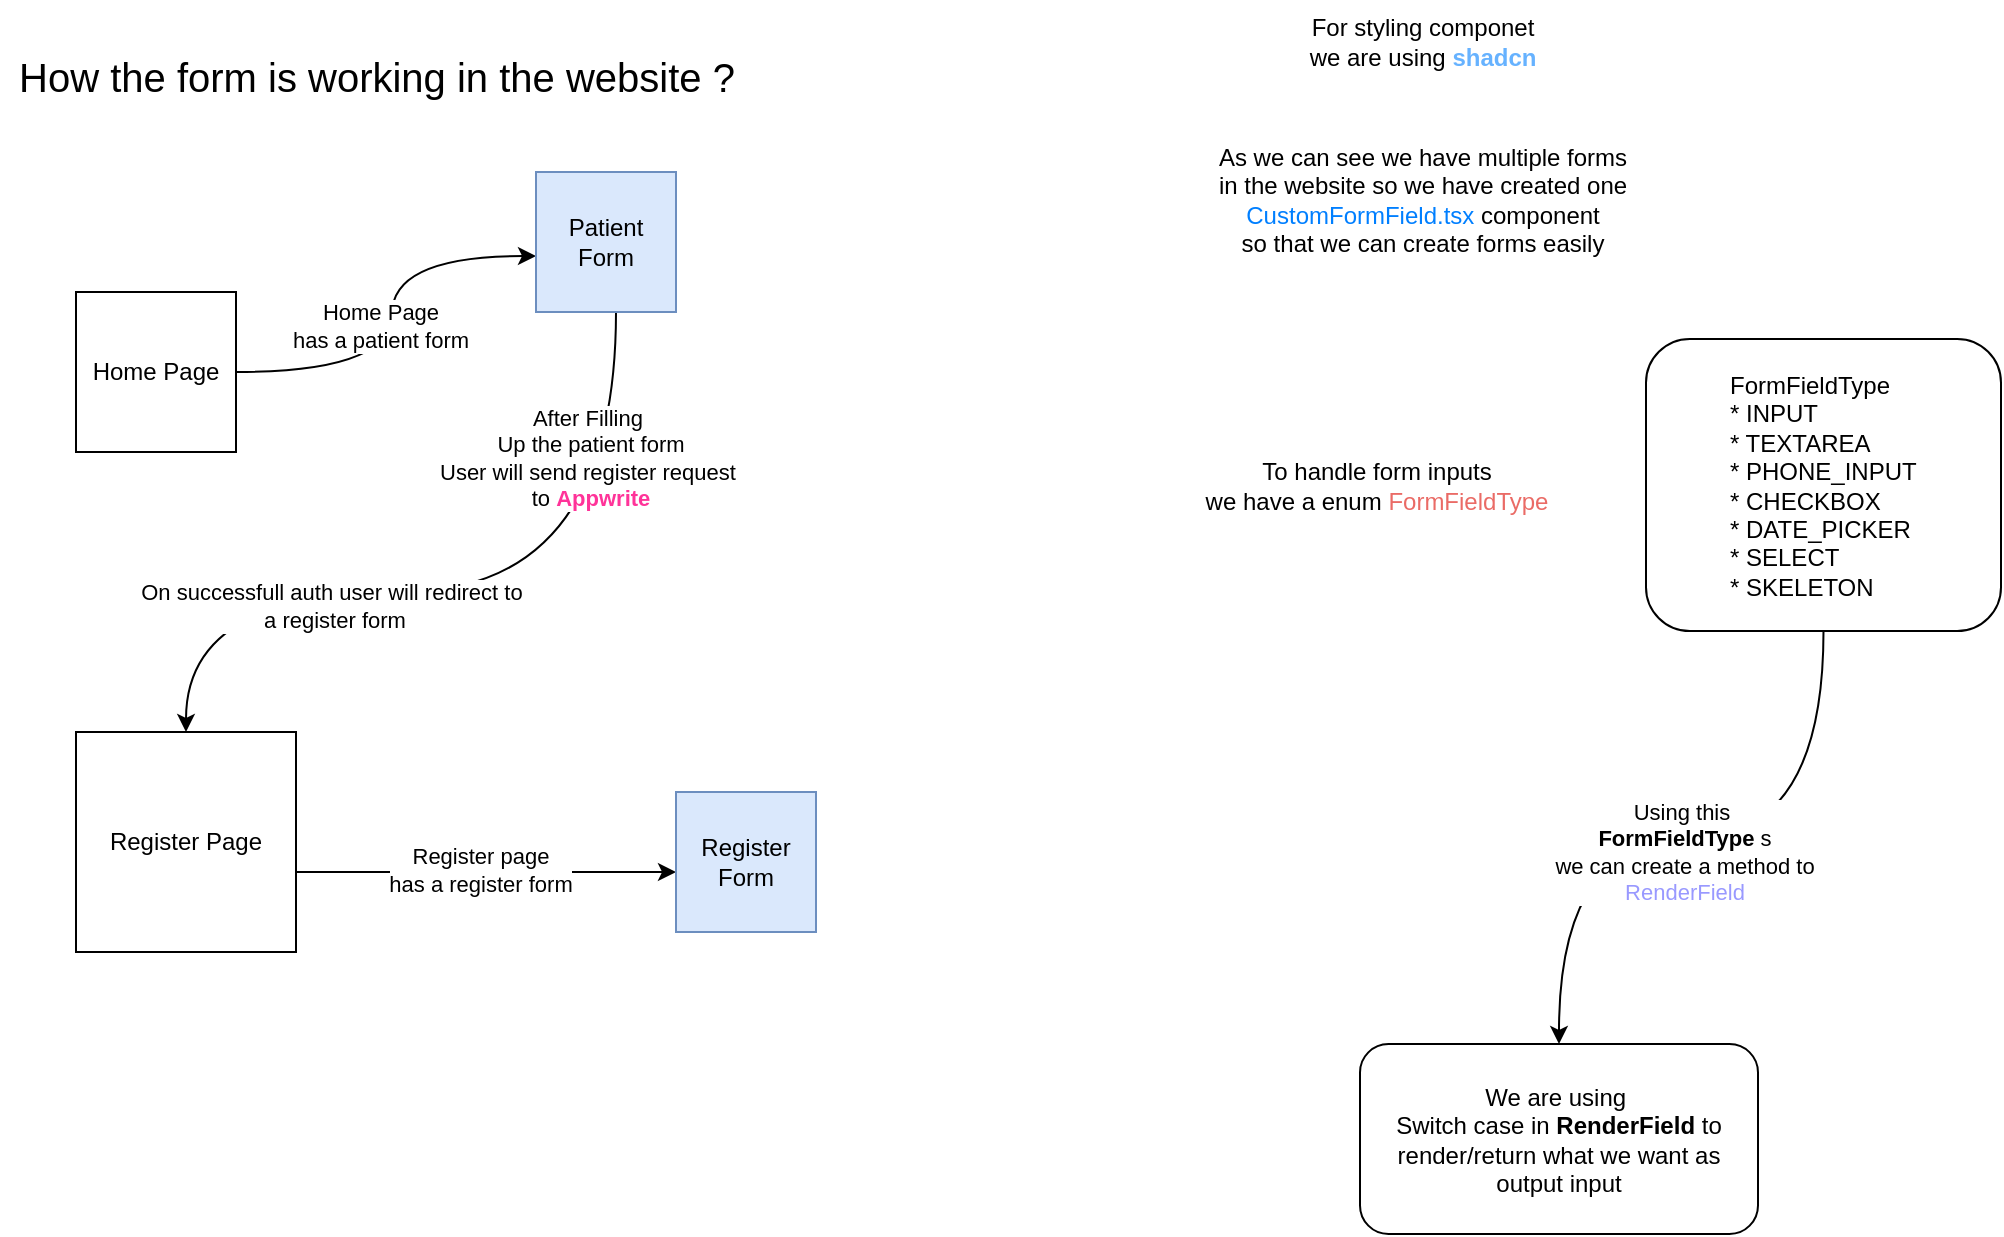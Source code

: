 <mxfile version="24.7.6">
  <diagram name="Page-1" id="gfGuwqxxSRItXzqbuB6H">
    <mxGraphModel dx="1434" dy="790" grid="0" gridSize="10" guides="1" tooltips="1" connect="1" arrows="1" fold="1" page="0" pageScale="1" pageWidth="850" pageHeight="1100" math="0" shadow="0">
      <root>
        <mxCell id="0" />
        <mxCell id="1" parent="0" />
        <mxCell id="tnFT9HJpCabny1uVlbtW-4" style="edgeStyle=orthogonalEdgeStyle;rounded=0;orthogonalLoop=1;jettySize=auto;html=1;curved=1;" parent="1" source="tnFT9HJpCabny1uVlbtW-1" target="tnFT9HJpCabny1uVlbtW-6" edge="1">
          <mxGeometry relative="1" as="geometry">
            <mxPoint x="440" y="200" as="targetPoint" />
            <Array as="points">
              <mxPoint x="418" y="280" />
              <mxPoint x="418" y="222" />
            </Array>
          </mxGeometry>
        </mxCell>
        <mxCell id="tnFT9HJpCabny1uVlbtW-12" value="Home Page&lt;div&gt;has a patient form&lt;/div&gt;" style="edgeLabel;html=1;align=center;verticalAlign=middle;resizable=0;points=[];" parent="tnFT9HJpCabny1uVlbtW-4" vertex="1" connectable="0">
          <mxGeometry x="-0.386" y="-1" relative="1" as="geometry">
            <mxPoint x="8" y="-24" as="offset" />
          </mxGeometry>
        </mxCell>
        <mxCell id="tnFT9HJpCabny1uVlbtW-1" value="Home Page" style="whiteSpace=wrap;html=1;aspect=fixed;" parent="1" vertex="1">
          <mxGeometry x="260" y="240" width="80" height="80" as="geometry" />
        </mxCell>
        <mxCell id="tnFT9HJpCabny1uVlbtW-2" value="&lt;p style=&quot;line-height: 160%;&quot;&gt;&lt;font style=&quot;font-size: 20px;&quot;&gt;How the form is working in the website ?&lt;/font&gt;&lt;/p&gt;" style="text;html=1;align=center;verticalAlign=middle;resizable=0;points=[];autosize=1;strokeColor=none;fillColor=none;" parent="1" vertex="1">
          <mxGeometry x="222" y="106" width="376" height="58" as="geometry" />
        </mxCell>
        <mxCell id="tnFT9HJpCabny1uVlbtW-7" style="edgeStyle=orthogonalEdgeStyle;rounded=0;orthogonalLoop=1;jettySize=auto;html=1;curved=1;" parent="1" source="tnFT9HJpCabny1uVlbtW-6" target="tnFT9HJpCabny1uVlbtW-8" edge="1">
          <mxGeometry relative="1" as="geometry">
            <mxPoint x="500" y="380" as="targetPoint" />
            <Array as="points">
              <mxPoint x="530" y="390" />
            </Array>
          </mxGeometry>
        </mxCell>
        <mxCell id="tnFT9HJpCabny1uVlbtW-11" value="After Filling&amp;nbsp;&lt;div&gt;Up the patient form&lt;/div&gt;&lt;div&gt;User will send register request&amp;nbsp;&lt;/div&gt;&lt;div&gt;to &lt;b&gt;&lt;font color=&quot;#ff3399&quot;&gt;Appwrite&lt;/font&gt;&lt;/b&gt;&lt;/div&gt;" style="edgeLabel;html=1;align=center;verticalAlign=middle;resizable=0;points=[];" parent="tnFT9HJpCabny1uVlbtW-7" vertex="1" connectable="0">
          <mxGeometry x="-0.469" y="-1" relative="1" as="geometry">
            <mxPoint x="-12" y="-40" as="offset" />
          </mxGeometry>
        </mxCell>
        <mxCell id="tnFT9HJpCabny1uVlbtW-13" value="On successfull auth user will redirect to&amp;nbsp;&lt;div&gt;a register form&lt;/div&gt;" style="edgeLabel;html=1;align=center;verticalAlign=middle;resizable=0;points=[];" parent="tnFT9HJpCabny1uVlbtW-7" vertex="1" connectable="0">
          <mxGeometry x="-0.211" y="-1" relative="1" as="geometry">
            <mxPoint x="-114" y="8" as="offset" />
          </mxGeometry>
        </mxCell>
        <mxCell id="tnFT9HJpCabny1uVlbtW-6" value="Patient Form" style="whiteSpace=wrap;html=1;aspect=fixed;fillColor=#dae8fc;strokeColor=#6c8ebf;" parent="1" vertex="1">
          <mxGeometry x="490" y="180" width="70" height="70" as="geometry" />
        </mxCell>
        <mxCell id="tnFT9HJpCabny1uVlbtW-10" style="edgeStyle=orthogonalEdgeStyle;rounded=1;orthogonalLoop=1;jettySize=auto;html=1;curved=0;" parent="1" source="tnFT9HJpCabny1uVlbtW-8" target="tnFT9HJpCabny1uVlbtW-9" edge="1">
          <mxGeometry relative="1" as="geometry">
            <Array as="points">
              <mxPoint x="460" y="530" />
              <mxPoint x="460" y="530" />
            </Array>
          </mxGeometry>
        </mxCell>
        <mxCell id="tnFT9HJpCabny1uVlbtW-15" value="Register page&lt;div&gt;has a register form&lt;/div&gt;" style="edgeLabel;html=1;align=center;verticalAlign=middle;resizable=0;points=[];" parent="tnFT9HJpCabny1uVlbtW-10" vertex="1" connectable="0">
          <mxGeometry x="-0.036" y="1" relative="1" as="geometry">
            <mxPoint as="offset" />
          </mxGeometry>
        </mxCell>
        <mxCell id="tnFT9HJpCabny1uVlbtW-8" value="Register Page" style="whiteSpace=wrap;html=1;aspect=fixed;" parent="1" vertex="1">
          <mxGeometry x="260" y="460" width="110" height="110" as="geometry" />
        </mxCell>
        <mxCell id="tnFT9HJpCabny1uVlbtW-9" value="Register Form" style="whiteSpace=wrap;html=1;aspect=fixed;fillColor=#dae8fc;strokeColor=#6c8ebf;" parent="1" vertex="1">
          <mxGeometry x="560" y="490" width="70" height="70" as="geometry" />
        </mxCell>
        <mxCell id="tnFT9HJpCabny1uVlbtW-17" value="For styling componet&lt;div&gt;we are using &lt;b&gt;&lt;font color=&quot;#66b2ff&quot;&gt;shadcn&lt;/font&gt;&lt;/b&gt;&lt;/div&gt;" style="text;html=1;align=center;verticalAlign=middle;resizable=0;points=[];autosize=1;strokeColor=none;fillColor=none;" parent="1" vertex="1">
          <mxGeometry x="867" y="94" width="131" height="41" as="geometry" />
        </mxCell>
        <mxCell id="tnFT9HJpCabny1uVlbtW-18" value="As we can see we have multiple forms&lt;div&gt;in the website so we have created one&lt;/div&gt;&lt;div&gt;&lt;font color=&quot;#007fff&quot;&gt;CustomFormField.tsx &lt;/font&gt;component&lt;/div&gt;&lt;div&gt;so that we can create forms easily&lt;/div&gt;" style="text;html=1;align=center;verticalAlign=middle;resizable=0;points=[];autosize=1;strokeColor=none;fillColor=none;" parent="1" vertex="1">
          <mxGeometry x="821.5" y="159" width="222" height="70" as="geometry" />
        </mxCell>
        <mxCell id="deVRCwWKzga5-TJNvmj2-11" style="edgeStyle=orthogonalEdgeStyle;rounded=0;orthogonalLoop=1;jettySize=auto;html=1;entryX=0.5;entryY=0;entryDx=0;entryDy=0;curved=1;" edge="1" parent="1" source="deVRCwWKzga5-TJNvmj2-1" target="deVRCwWKzga5-TJNvmj2-5">
          <mxGeometry relative="1" as="geometry" />
        </mxCell>
        <mxCell id="deVRCwWKzga5-TJNvmj2-12" value="Using this&amp;nbsp;&lt;div&gt;&lt;b&gt;FormFieldType&amp;nbsp;&lt;/b&gt;s&lt;/div&gt;&lt;div&gt;we can create a method to&lt;/div&gt;&lt;div&gt;&lt;font color=&quot;#9999ff&quot;&gt;RenderField&lt;/font&gt;&lt;/div&gt;" style="edgeLabel;html=1;align=center;verticalAlign=middle;resizable=0;points=[];" vertex="1" connectable="0" parent="deVRCwWKzga5-TJNvmj2-11">
          <mxGeometry x="0.024" y="7" relative="1" as="geometry">
            <mxPoint as="offset" />
          </mxGeometry>
        </mxCell>
        <mxCell id="deVRCwWKzga5-TJNvmj2-1" value="&lt;blockquote style=&quot;margin: 0 0 0 40px; border: none; padding: 0px;&quot;&gt;&lt;span style=&quot;background-color: initial;&quot;&gt;FormFieldType&lt;br&gt;&lt;/span&gt;&lt;span style=&quot;background-color: initial;&quot;&gt;* INPUT&lt;br&gt;&lt;/span&gt;&lt;span style=&quot;background-color: initial;&quot;&gt;* TEXTAREA&lt;br&gt;&lt;/span&gt;&lt;span style=&quot;background-color: initial;&quot;&gt;* PHONE_INPUT&lt;br&gt;&lt;/span&gt;&lt;span style=&quot;background-color: initial;&quot;&gt;* CHECKBOX&lt;br&gt;&lt;/span&gt;&lt;span style=&quot;background-color: initial;&quot;&gt;* DATE_PICKER&lt;br&gt;&lt;/span&gt;&lt;span style=&quot;background-color: initial;&quot;&gt;* SELECT&lt;/span&gt;&lt;div style=&quot;&quot;&gt;* SKELETON&lt;/div&gt;&lt;/blockquote&gt;" style="whiteSpace=wrap;html=1;align=left;rounded=1;" vertex="1" parent="1">
          <mxGeometry x="1045" y="263.5" width="177.5" height="146" as="geometry" />
        </mxCell>
        <mxCell id="deVRCwWKzga5-TJNvmj2-2" value="To handle form inputs&lt;div&gt;we have a enum &lt;font color=&quot;#ea6b66&quot;&gt;FormFieldType&lt;/font&gt;&lt;/div&gt;" style="text;html=1;align=center;verticalAlign=middle;resizable=0;points=[];autosize=1;strokeColor=none;fillColor=none;" vertex="1" parent="1">
          <mxGeometry x="815" y="316" width="189" height="41" as="geometry" />
        </mxCell>
        <mxCell id="deVRCwWKzga5-TJNvmj2-5" value="We are using&amp;nbsp;&lt;div&gt;Switch case in &lt;b&gt;RenderField&lt;/b&gt;&amp;nbsp;to render/return what we want as output input&lt;/div&gt;" style="rounded=1;whiteSpace=wrap;html=1;" vertex="1" parent="1">
          <mxGeometry x="902" y="616" width="199" height="95" as="geometry" />
        </mxCell>
      </root>
    </mxGraphModel>
  </diagram>
</mxfile>
